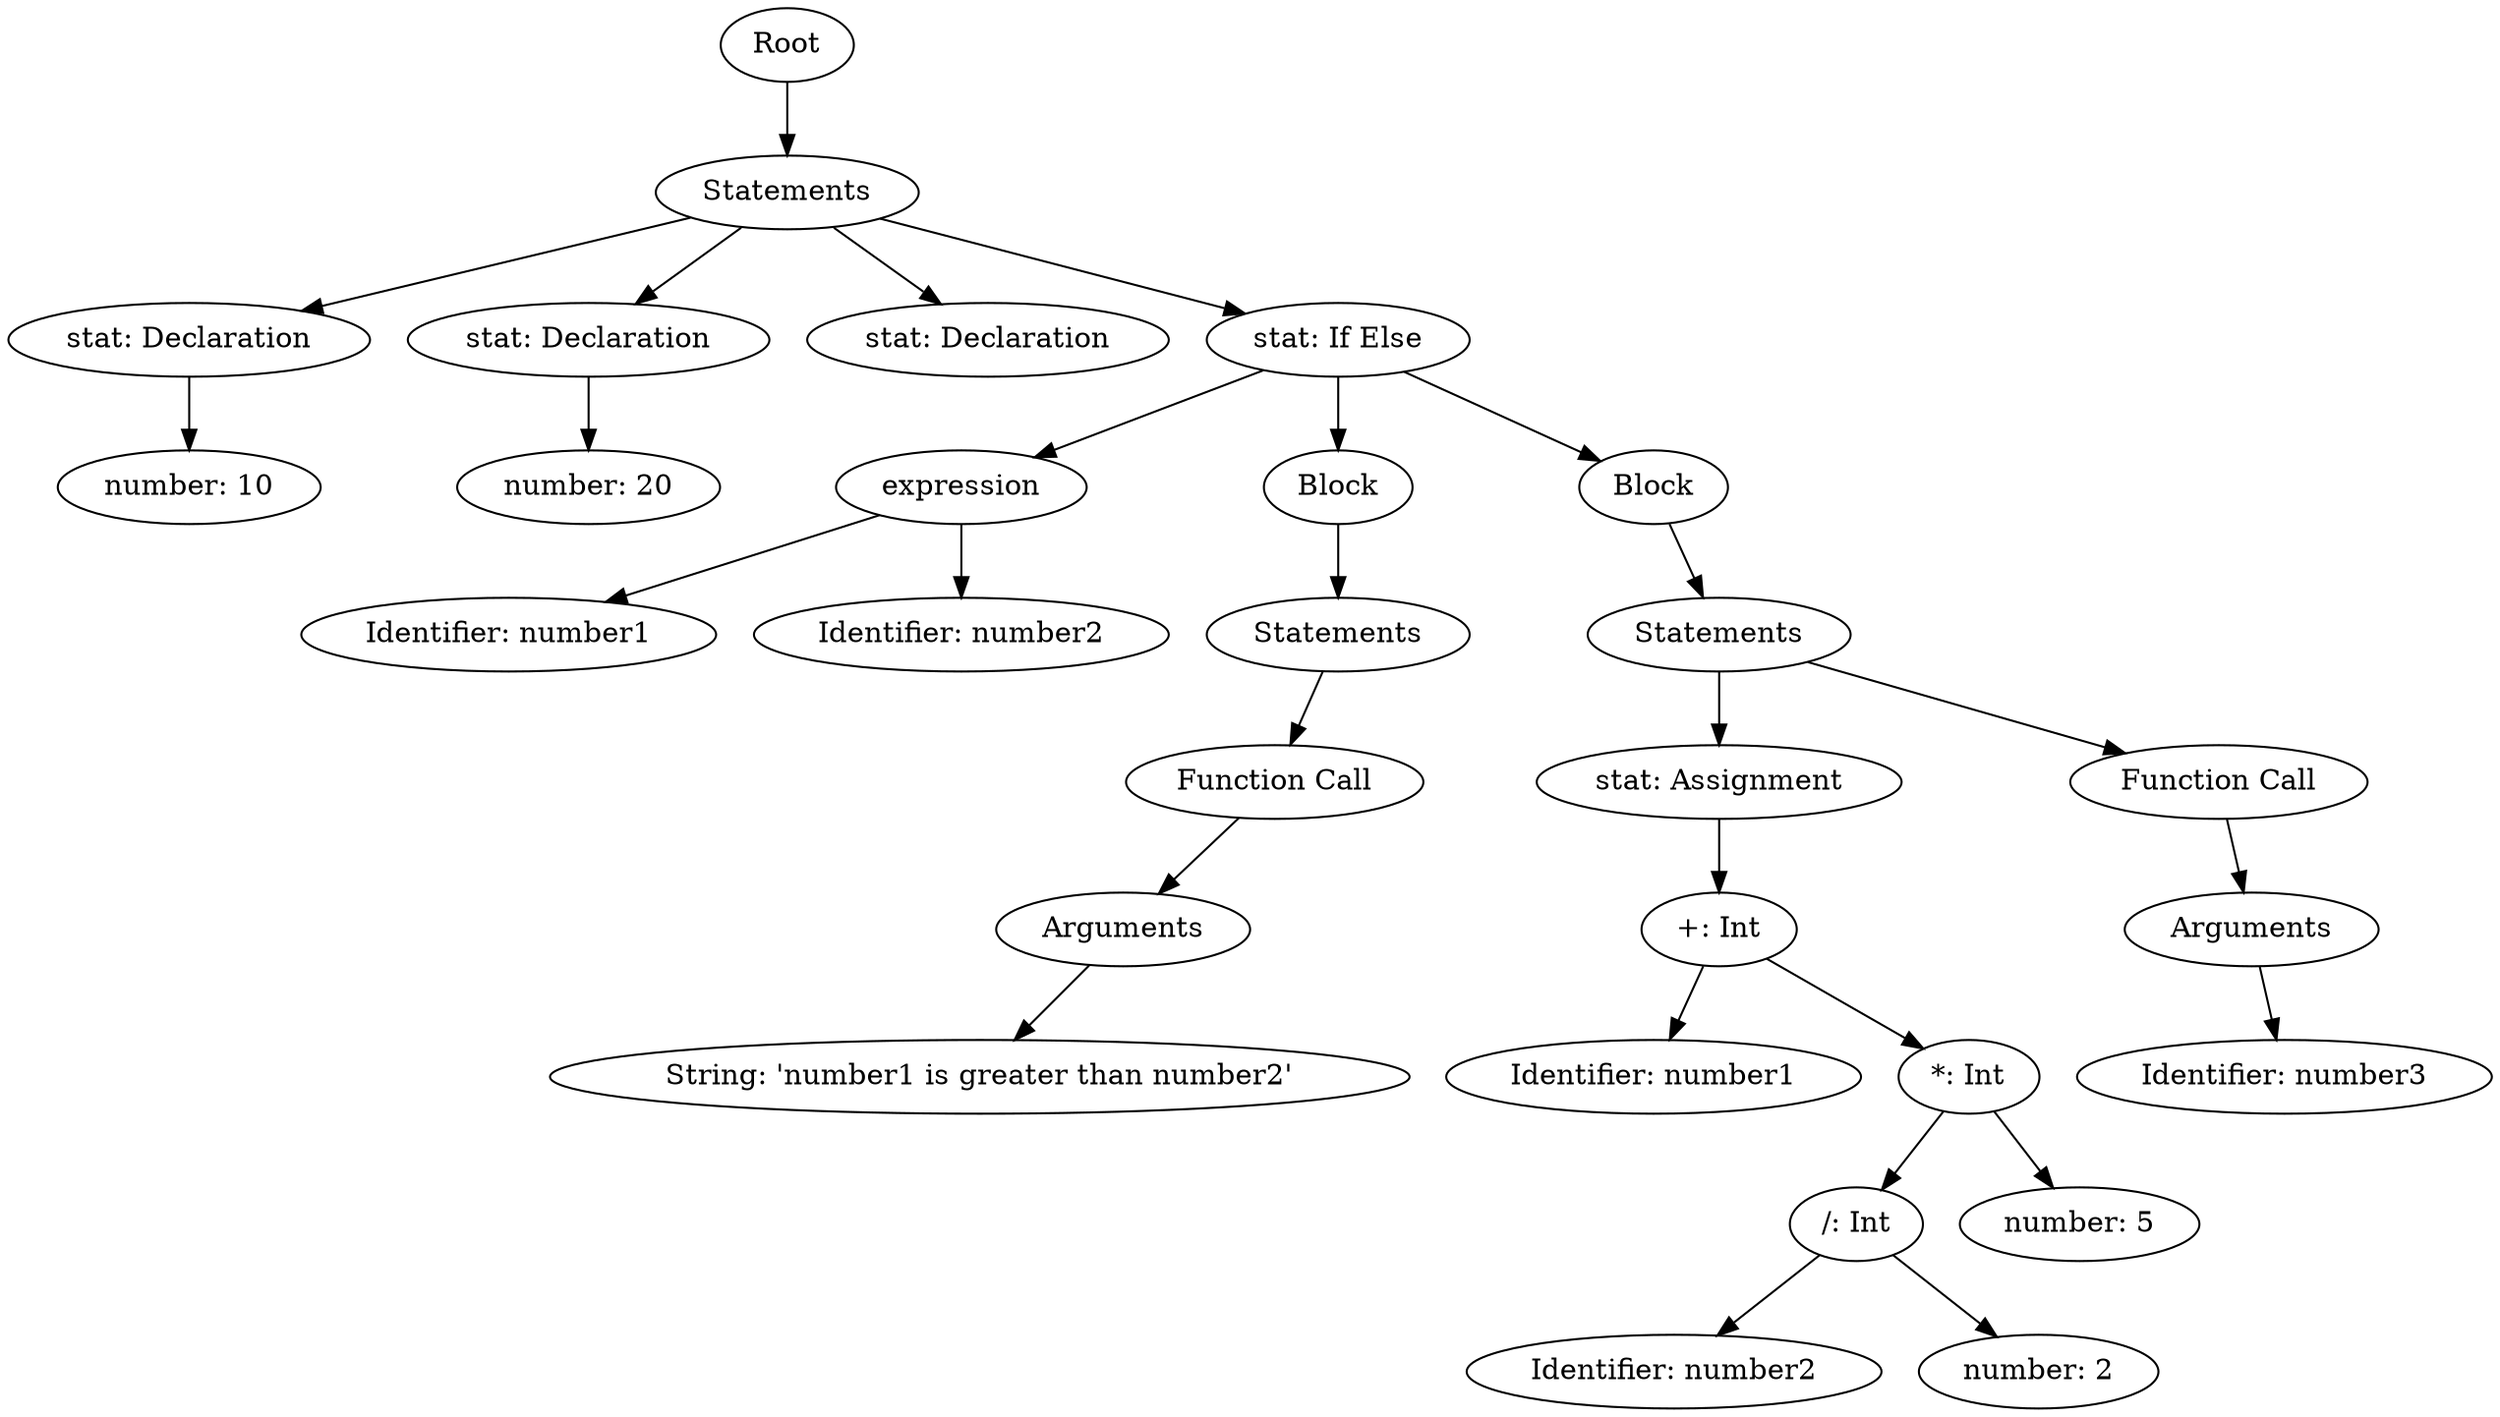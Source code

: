 digraph AST {
  node0 [label="Root"]
  node1 [label="Statements"]
  node2 [label="stat: Declaration"]
  node3 [label="number: 10"]
  node2 -> node3;
  node1 -> node2;
  node4 [label="stat: Declaration"]
  node5 [label="number: 20"]
  node4 -> node5;
  node1 -> node4;
  node6 [label="stat: Declaration"]
  node1 -> node6;
  node7 [label="stat: If Else"]
  node8 [label="expression"]
  node9 [label="Identifier: number1"]
  node8 -> node9;
  node10 [label="Identifier: number2"]
  node8 -> node10;
  node7 -> node8;
  node11 [label="Block"]
  node12 [label="Statements"]
  node13 [label="Function Call"]
  node14 [label="Arguments"]
  node15 [label="String: 'number1 is greater than number2'"]
  node14 -> node15;
  node13 -> node14;
  node12 -> node13;
  node11 -> node12;
  node7 -> node11;
  node16 [label="Block"]
  node17 [label="Statements"]
  node18 [label="stat: Assignment"]
  node19 [label="+: Int"]
  node20 [label="Identifier: number1"]
  node19 -> node20;
  node21 [label="*: Int"]
  node22 [label="/: Int"]
  node23 [label="Identifier: number2"]
  node22 -> node23;
  node24 [label="number: 2"]
  node22 -> node24;
  node21 -> node22;
  node25 [label="number: 5"]
  node21 -> node25;
  node19 -> node21;
  node18 -> node19;
  node17 -> node18;
  node26 [label="Function Call"]
  node27 [label="Arguments"]
  node28 [label="Identifier: number3"]
  node27 -> node28;
  node26 -> node27;
  node17 -> node26;
  node16 -> node17;
  node7 -> node16;
  node1 -> node7;
  node0 -> node1;
}
